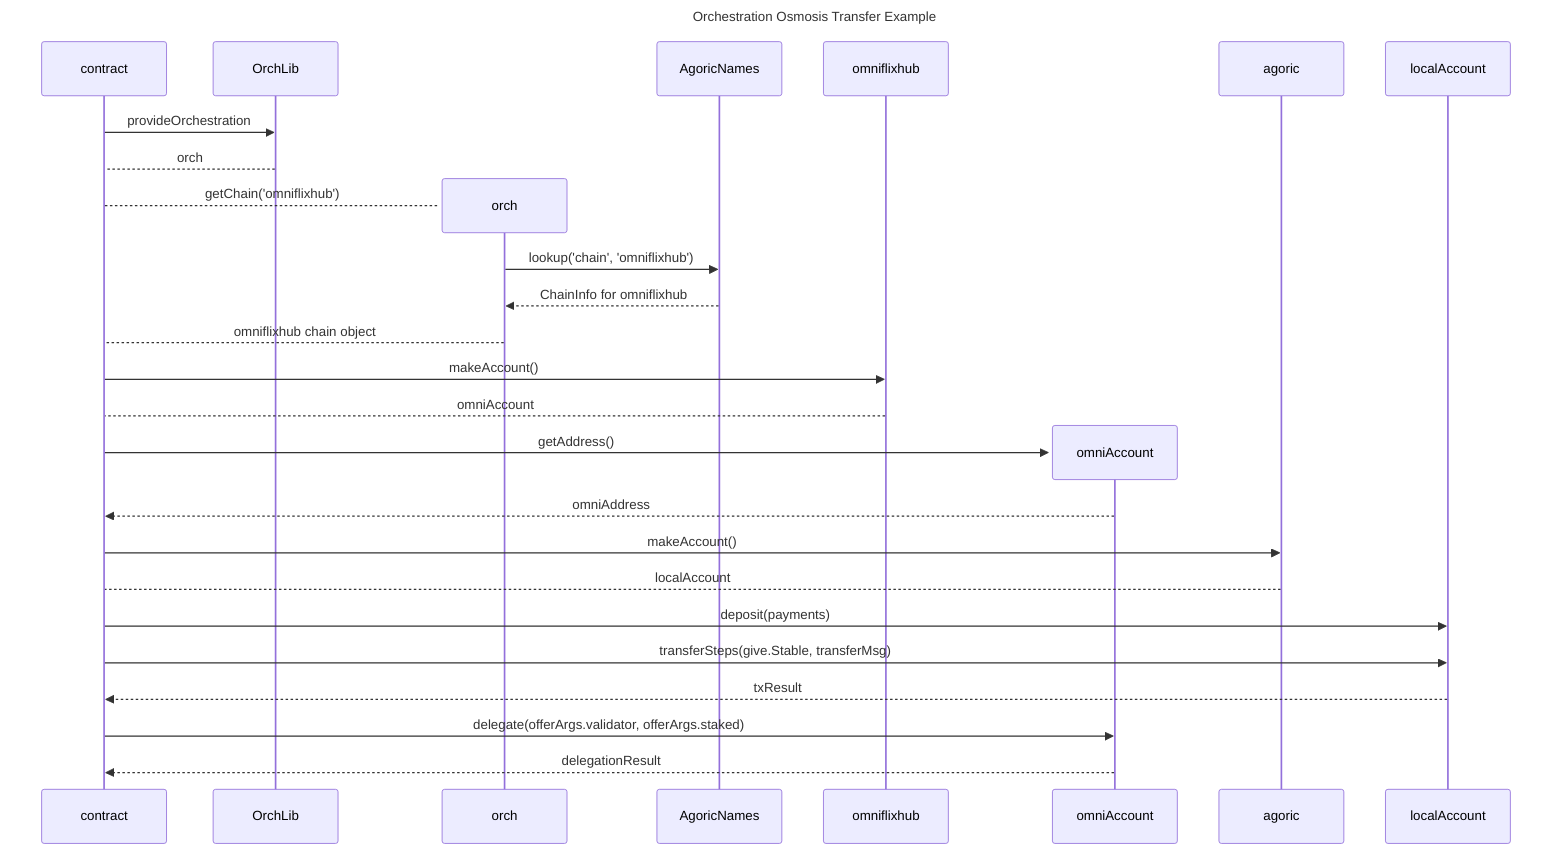 ---
title: Orchestration Osmosis Transfer Example
---
sequenceDiagram
    participant contract

    contract->>OrchLib: provideOrchestration
    OrchLib --> contract: orch
    create participant orch
    contract --> orch: getChain('omniflixhub')
    orch->>AgoricNames: lookup('chain', 'omniflixhub')
    AgoricNames-->>orch: ChainInfo for omniflixhub
    orch --> contract: omniflixhub chain object

    participant omniflixhub
    contract->>omniflixhub: makeAccount()
    omniflixhub --> contract: omniAccount

    create participant omniAccount
    contract->>omniAccount: getAddress()
    omniAccount-->>contract: omniAddress

    participant agoric
    contract->>agoric: makeAccount()
    agoric --> contract: localAccount

    participant localAccount
    contract->>localAccount: deposit(payments)
    contract->>localAccount: transferSteps(give.Stable, transferMsg)
    localAccount-->>contract: txResult

    contract->>omniAccount: delegate(offerArgs.validator, offerArgs.staked)
    omniAccount-->>contract: delegationResult